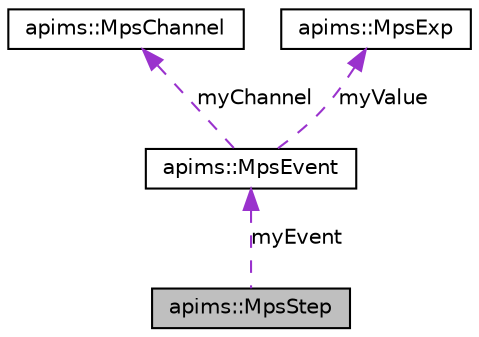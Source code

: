 digraph G
{
  edge [fontname="Helvetica",fontsize="10",labelfontname="Helvetica",labelfontsize="10"];
  node [fontname="Helvetica",fontsize="10",shape=record];
  Node1 [label="apims::MpsStep",height=0.2,width=0.4,color="black", fillcolor="grey75", style="filled" fontcolor="black"];
  Node2 -> Node1 [dir=back,color="darkorchid3",fontsize="10",style="dashed",label="myEvent",fontname="Helvetica"];
  Node2 [label="apims::MpsEvent",height=0.2,width=0.4,color="black", fillcolor="white", style="filled",URL="$classapims_1_1_mps_event.html"];
  Node3 -> Node2 [dir=back,color="darkorchid3",fontsize="10",style="dashed",label="myChannel",fontname="Helvetica"];
  Node3 [label="apims::MpsChannel",height=0.2,width=0.4,color="black", fillcolor="white", style="filled",URL="$classapims_1_1_mps_channel.html"];
  Node4 -> Node2 [dir=back,color="darkorchid3",fontsize="10",style="dashed",label="myValue",fontname="Helvetica"];
  Node4 [label="apims::MpsExp",height=0.2,width=0.4,color="black", fillcolor="white", style="filled",URL="$classapims_1_1_mps_exp.html"];
}
